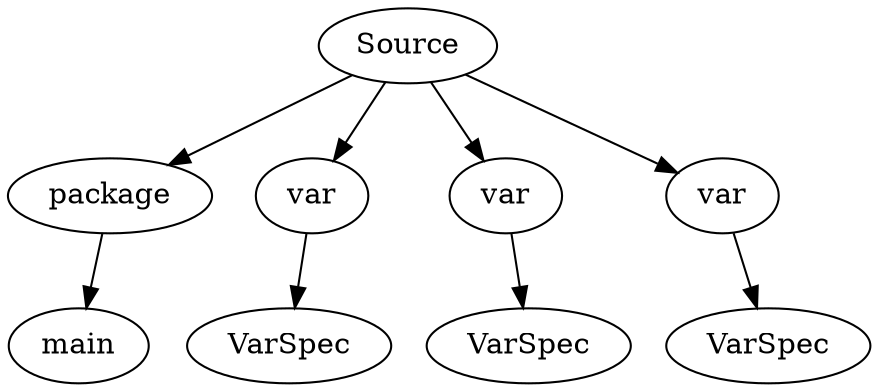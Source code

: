 digraph {
	0 [label=package]
	1 [label=main]
	0 -> 1 [label=""]
	2 [label=VarSpec]
	3 [label=var]
	3 -> 2 [label=""]
	4 [label=VarSpec]
	5 [label=var]
	5 -> 4 [label=""]
	6 [label=VarSpec]
	7 [label=var]
	7 -> 6 [label=""]
	8 [label=Source]
	8 -> 0 [label=""]
	8 -> 3 [label=""]
	8 -> 5 [label=""]
	8 -> 7 [label=""]
}
